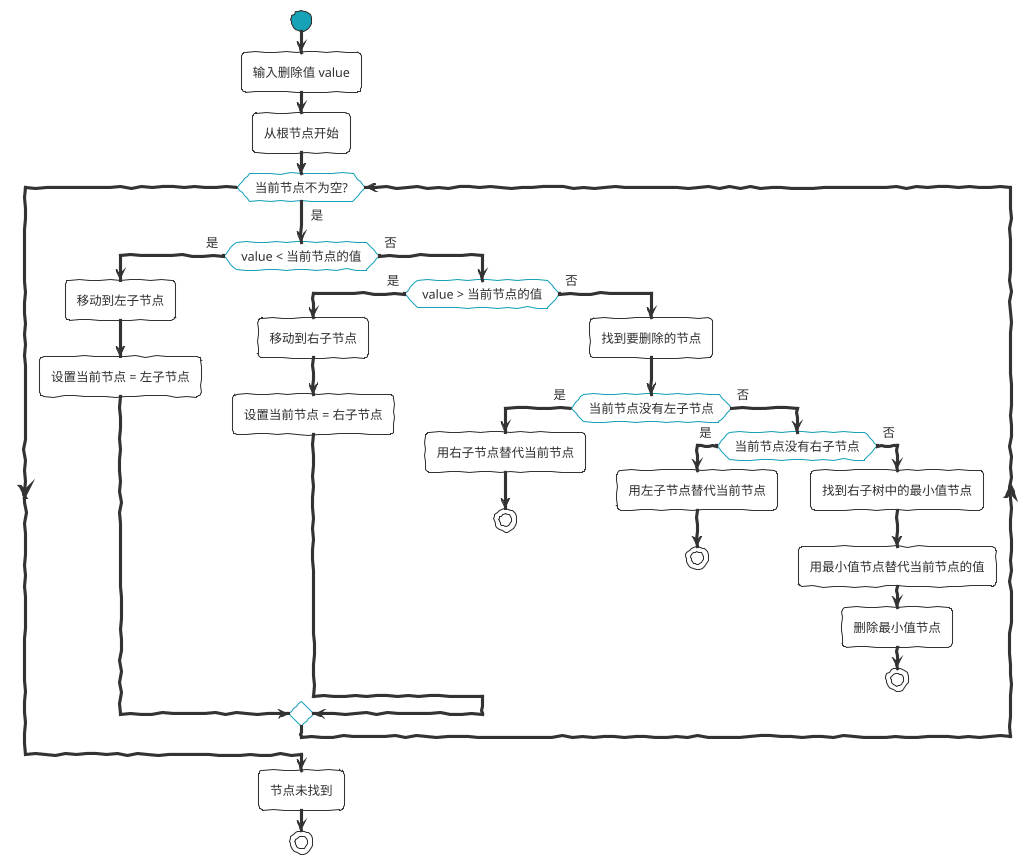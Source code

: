 @startuml
!theme sketchy-outline

<style>
activityDiagram {
  diamond {
    LineColor #18a2b8
  }
}
</style>

start
:输入删除值 value;
:从根节点开始;

while (当前节点不为空?) is (是)
  if (value < 当前节点的值) then (是)
    :移动到左子节点;
    :设置当前节点 = 左子节点;
  else (否)
    if (value > 当前节点的值) then (是)
      :移动到右子节点;
      :设置当前节点 = 右子节点;
    else (否)
      :找到要删除的节点;

      if (当前节点没有左子节点) then (是)
        :用右子节点替代当前节点;
        stop
      else (否)
        if (当前节点没有右子节点) then (是)
          :用左子节点替代当前节点;
          stop
        else (否)
          :找到右子树中的最小值节点;
          :用最小值节点替代当前节点的值;
          :删除最小值节点;
          stop
        endif
      endif
    endif
  endif
endwhile

:节点未找到;
stop
@enduml